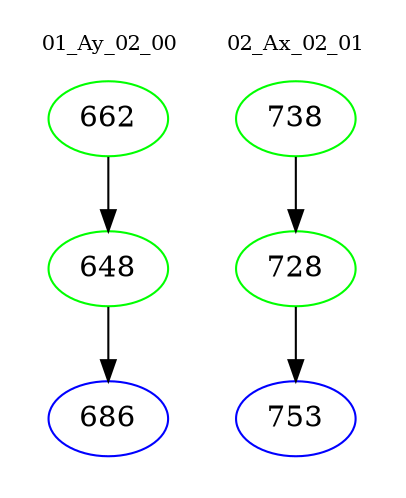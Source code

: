 digraph{
subgraph cluster_0 {
color = white
label = "01_Ay_02_00";
fontsize=10;
T0_662 [label="662", color="green"]
T0_662 -> T0_648 [color="black"]
T0_648 [label="648", color="green"]
T0_648 -> T0_686 [color="black"]
T0_686 [label="686", color="blue"]
}
subgraph cluster_1 {
color = white
label = "02_Ax_02_01";
fontsize=10;
T1_738 [label="738", color="green"]
T1_738 -> T1_728 [color="black"]
T1_728 [label="728", color="green"]
T1_728 -> T1_753 [color="black"]
T1_753 [label="753", color="blue"]
}
}
